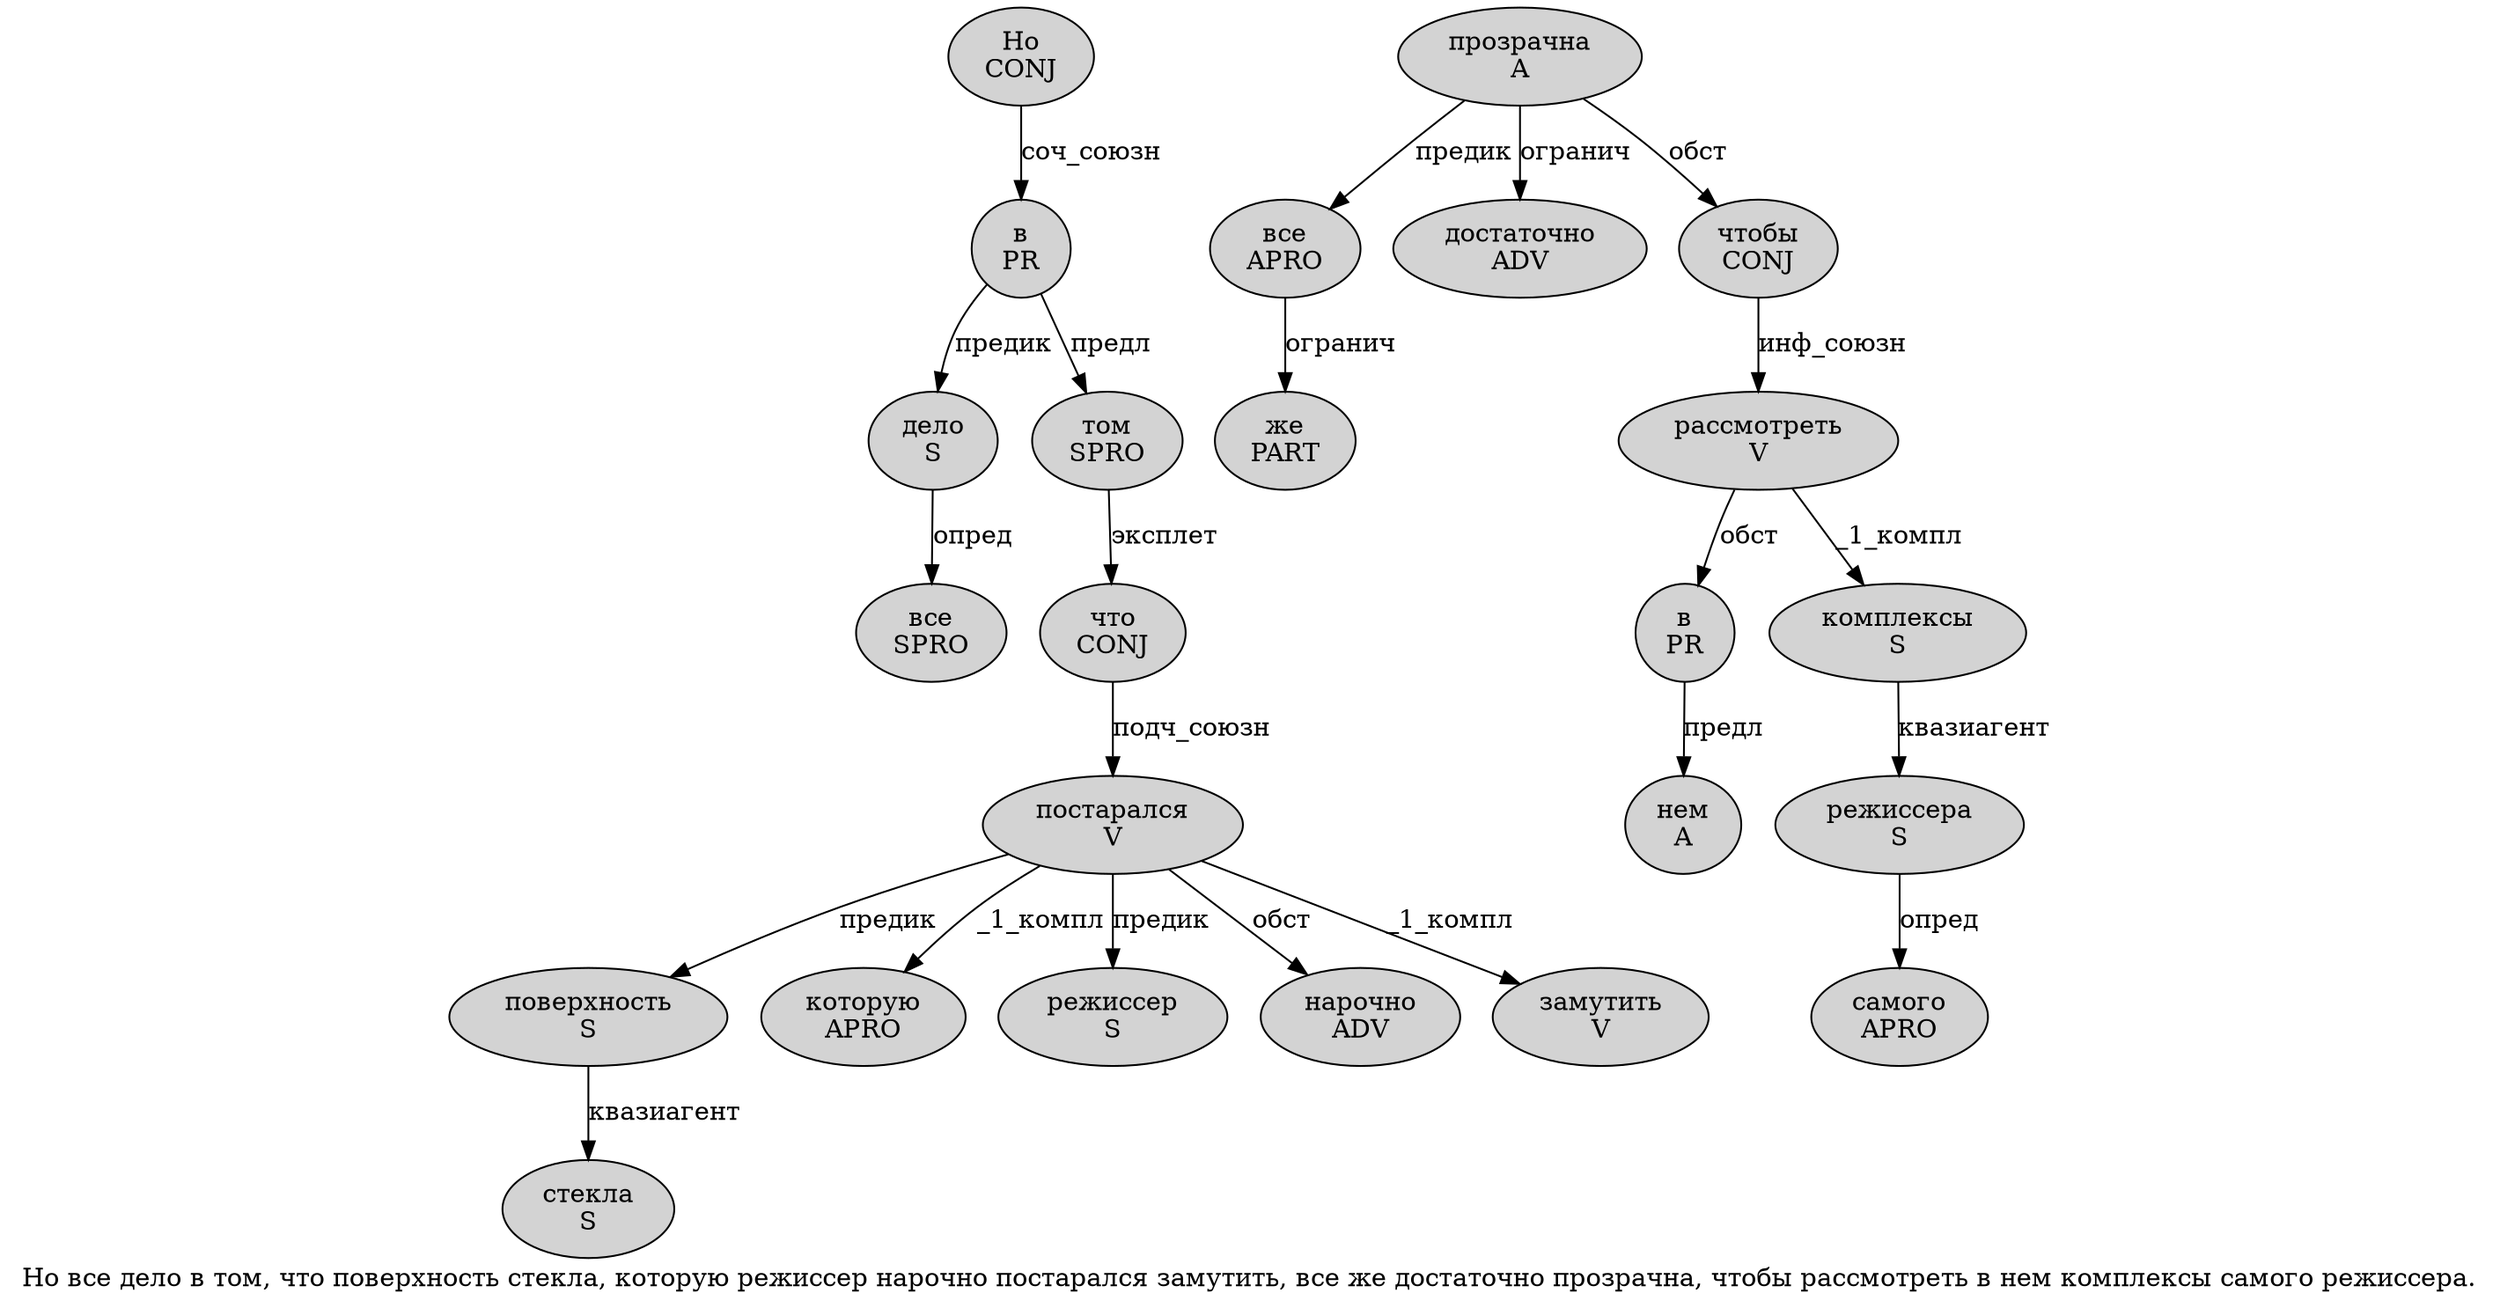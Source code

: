 digraph SENTENCE_2053 {
	graph [label="Но все дело в том, что поверхность стекла, которую режиссер нарочно постарался замутить, все же достаточно прозрачна, чтобы рассмотреть в нем комплексы самого режиссера."]
	node [style=filled]
		0 [label="Но
CONJ" color="" fillcolor=lightgray penwidth=1 shape=ellipse]
		1 [label="все
SPRO" color="" fillcolor=lightgray penwidth=1 shape=ellipse]
		2 [label="дело
S" color="" fillcolor=lightgray penwidth=1 shape=ellipse]
		3 [label="в
PR" color="" fillcolor=lightgray penwidth=1 shape=ellipse]
		4 [label="том
SPRO" color="" fillcolor=lightgray penwidth=1 shape=ellipse]
		6 [label="что
CONJ" color="" fillcolor=lightgray penwidth=1 shape=ellipse]
		7 [label="поверхность
S" color="" fillcolor=lightgray penwidth=1 shape=ellipse]
		8 [label="стекла
S" color="" fillcolor=lightgray penwidth=1 shape=ellipse]
		10 [label="которую
APRO" color="" fillcolor=lightgray penwidth=1 shape=ellipse]
		11 [label="режиссер
S" color="" fillcolor=lightgray penwidth=1 shape=ellipse]
		12 [label="нарочно
ADV" color="" fillcolor=lightgray penwidth=1 shape=ellipse]
		13 [label="постарался
V" color="" fillcolor=lightgray penwidth=1 shape=ellipse]
		14 [label="замутить
V" color="" fillcolor=lightgray penwidth=1 shape=ellipse]
		16 [label="все
APRO" color="" fillcolor=lightgray penwidth=1 shape=ellipse]
		17 [label="же
PART" color="" fillcolor=lightgray penwidth=1 shape=ellipse]
		18 [label="достаточно
ADV" color="" fillcolor=lightgray penwidth=1 shape=ellipse]
		19 [label="прозрачна
A" color="" fillcolor=lightgray penwidth=1 shape=ellipse]
		21 [label="чтобы
CONJ" color="" fillcolor=lightgray penwidth=1 shape=ellipse]
		22 [label="рассмотреть
V" color="" fillcolor=lightgray penwidth=1 shape=ellipse]
		23 [label="в
PR" color="" fillcolor=lightgray penwidth=1 shape=ellipse]
		24 [label="нем
A" color="" fillcolor=lightgray penwidth=1 shape=ellipse]
		25 [label="комплексы
S" color="" fillcolor=lightgray penwidth=1 shape=ellipse]
		26 [label="самого
APRO" color="" fillcolor=lightgray penwidth=1 shape=ellipse]
		27 [label="режиссера
S" color="" fillcolor=lightgray penwidth=1 shape=ellipse]
			22 -> 23 [label="обст"]
			22 -> 25 [label="_1_компл"]
			25 -> 27 [label="квазиагент"]
			16 -> 17 [label="огранич"]
			23 -> 24 [label="предл"]
			6 -> 13 [label="подч_союзн"]
			7 -> 8 [label="квазиагент"]
			13 -> 7 [label="предик"]
			13 -> 10 [label="_1_компл"]
			13 -> 11 [label="предик"]
			13 -> 12 [label="обст"]
			13 -> 14 [label="_1_компл"]
			4 -> 6 [label="эксплет"]
			21 -> 22 [label="инф_союзн"]
			27 -> 26 [label="опред"]
			19 -> 16 [label="предик"]
			19 -> 18 [label="огранич"]
			19 -> 21 [label="обст"]
			3 -> 2 [label="предик"]
			3 -> 4 [label="предл"]
			0 -> 3 [label="соч_союзн"]
			2 -> 1 [label="опред"]
}
